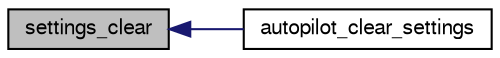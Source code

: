 digraph "settings_clear"
{
  edge [fontname="FreeSans",fontsize="10",labelfontname="FreeSans",labelfontsize="10"];
  node [fontname="FreeSans",fontsize="10",shape=record];
  rankdir="LR";
  Node1 [label="settings_clear",height=0.2,width=0.4,color="black", fillcolor="grey75", style="filled", fontcolor="black"];
  Node1 -> Node2 [dir="back",color="midnightblue",fontsize="10",style="solid",fontname="FreeSans"];
  Node2 [label="autopilot_clear_settings",height=0.2,width=0.4,color="black", fillcolor="white", style="filled",URL="$autopilot_8h.html#addcec3e042ad2a7a6a17e6ffa506b7ba",tooltip="Clear marked settings in flash try to make sure that we don&#39;t write to flash while flying Also provid..."];
}

